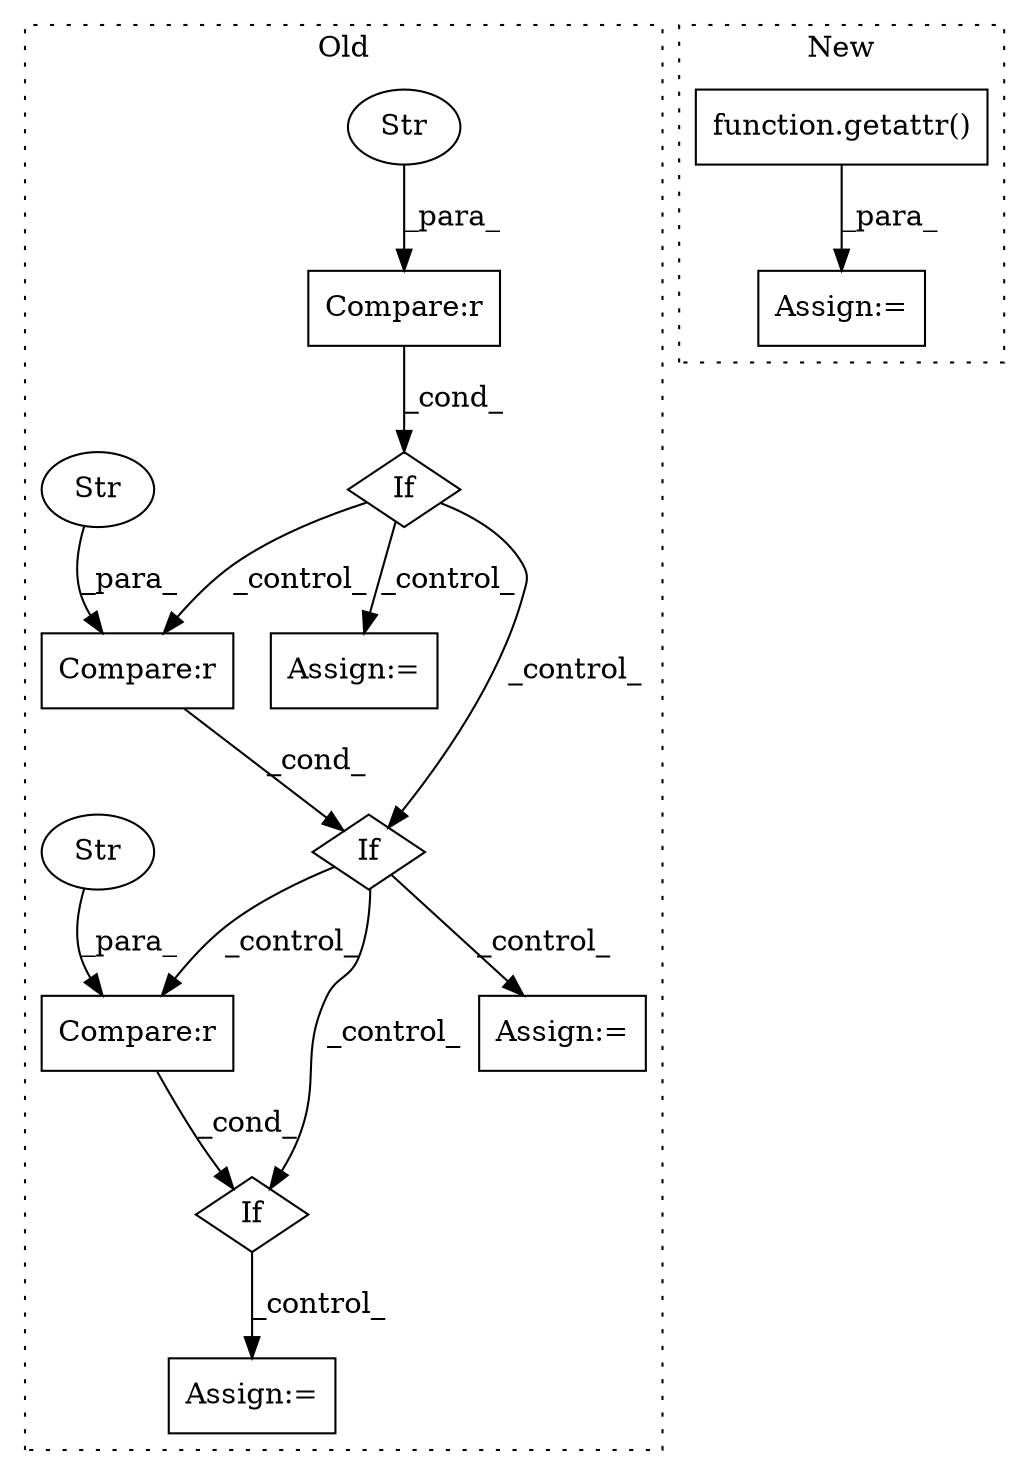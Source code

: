 digraph G {
subgraph cluster0 {
1 [label="If" a="96" s="896" l="0" shape="diamond"];
3 [label="Compare:r" a="40" s="896" l="52" shape="box"];
4 [label="Assign:=" a="68" s="982" l="3" shape="box"];
6 [label="Assign:=" a="68" s="1146" l="3" shape="box"];
7 [label="If" a="96" s="728" l="0" shape="diamond"];
8 [label="Assign:=" a="68" s="813" l="3" shape="box"];
9 [label="Compare:r" a="40" s="728" l="51" shape="box"];
10 [label="Str" a="66" s="924" l="24" shape="ellipse"];
11 [label="If" a="96" s="1066" l="0" shape="diamond"];
12 [label="Str" a="66" s="756" l="23" shape="ellipse"];
13 [label="Compare:r" a="40" s="1066" l="46" shape="box"];
14 [label="Str" a="66" s="1094" l="18" shape="ellipse"];
label = "Old";
style="dotted";
}
subgraph cluster1 {
2 [label="function.getattr()" a="75" s="661,695" l="8,1" shape="box"];
5 [label="Assign:=" a="68" s="658" l="3" shape="box"];
label = "New";
style="dotted";
}
1 -> 11 [label="_control_"];
1 -> 4 [label="_control_"];
1 -> 13 [label="_control_"];
2 -> 5 [label="_para_"];
3 -> 1 [label="_cond_"];
7 -> 1 [label="_control_"];
7 -> 3 [label="_control_"];
7 -> 8 [label="_control_"];
9 -> 7 [label="_cond_"];
10 -> 3 [label="_para_"];
11 -> 6 [label="_control_"];
12 -> 9 [label="_para_"];
13 -> 11 [label="_cond_"];
14 -> 13 [label="_para_"];
}